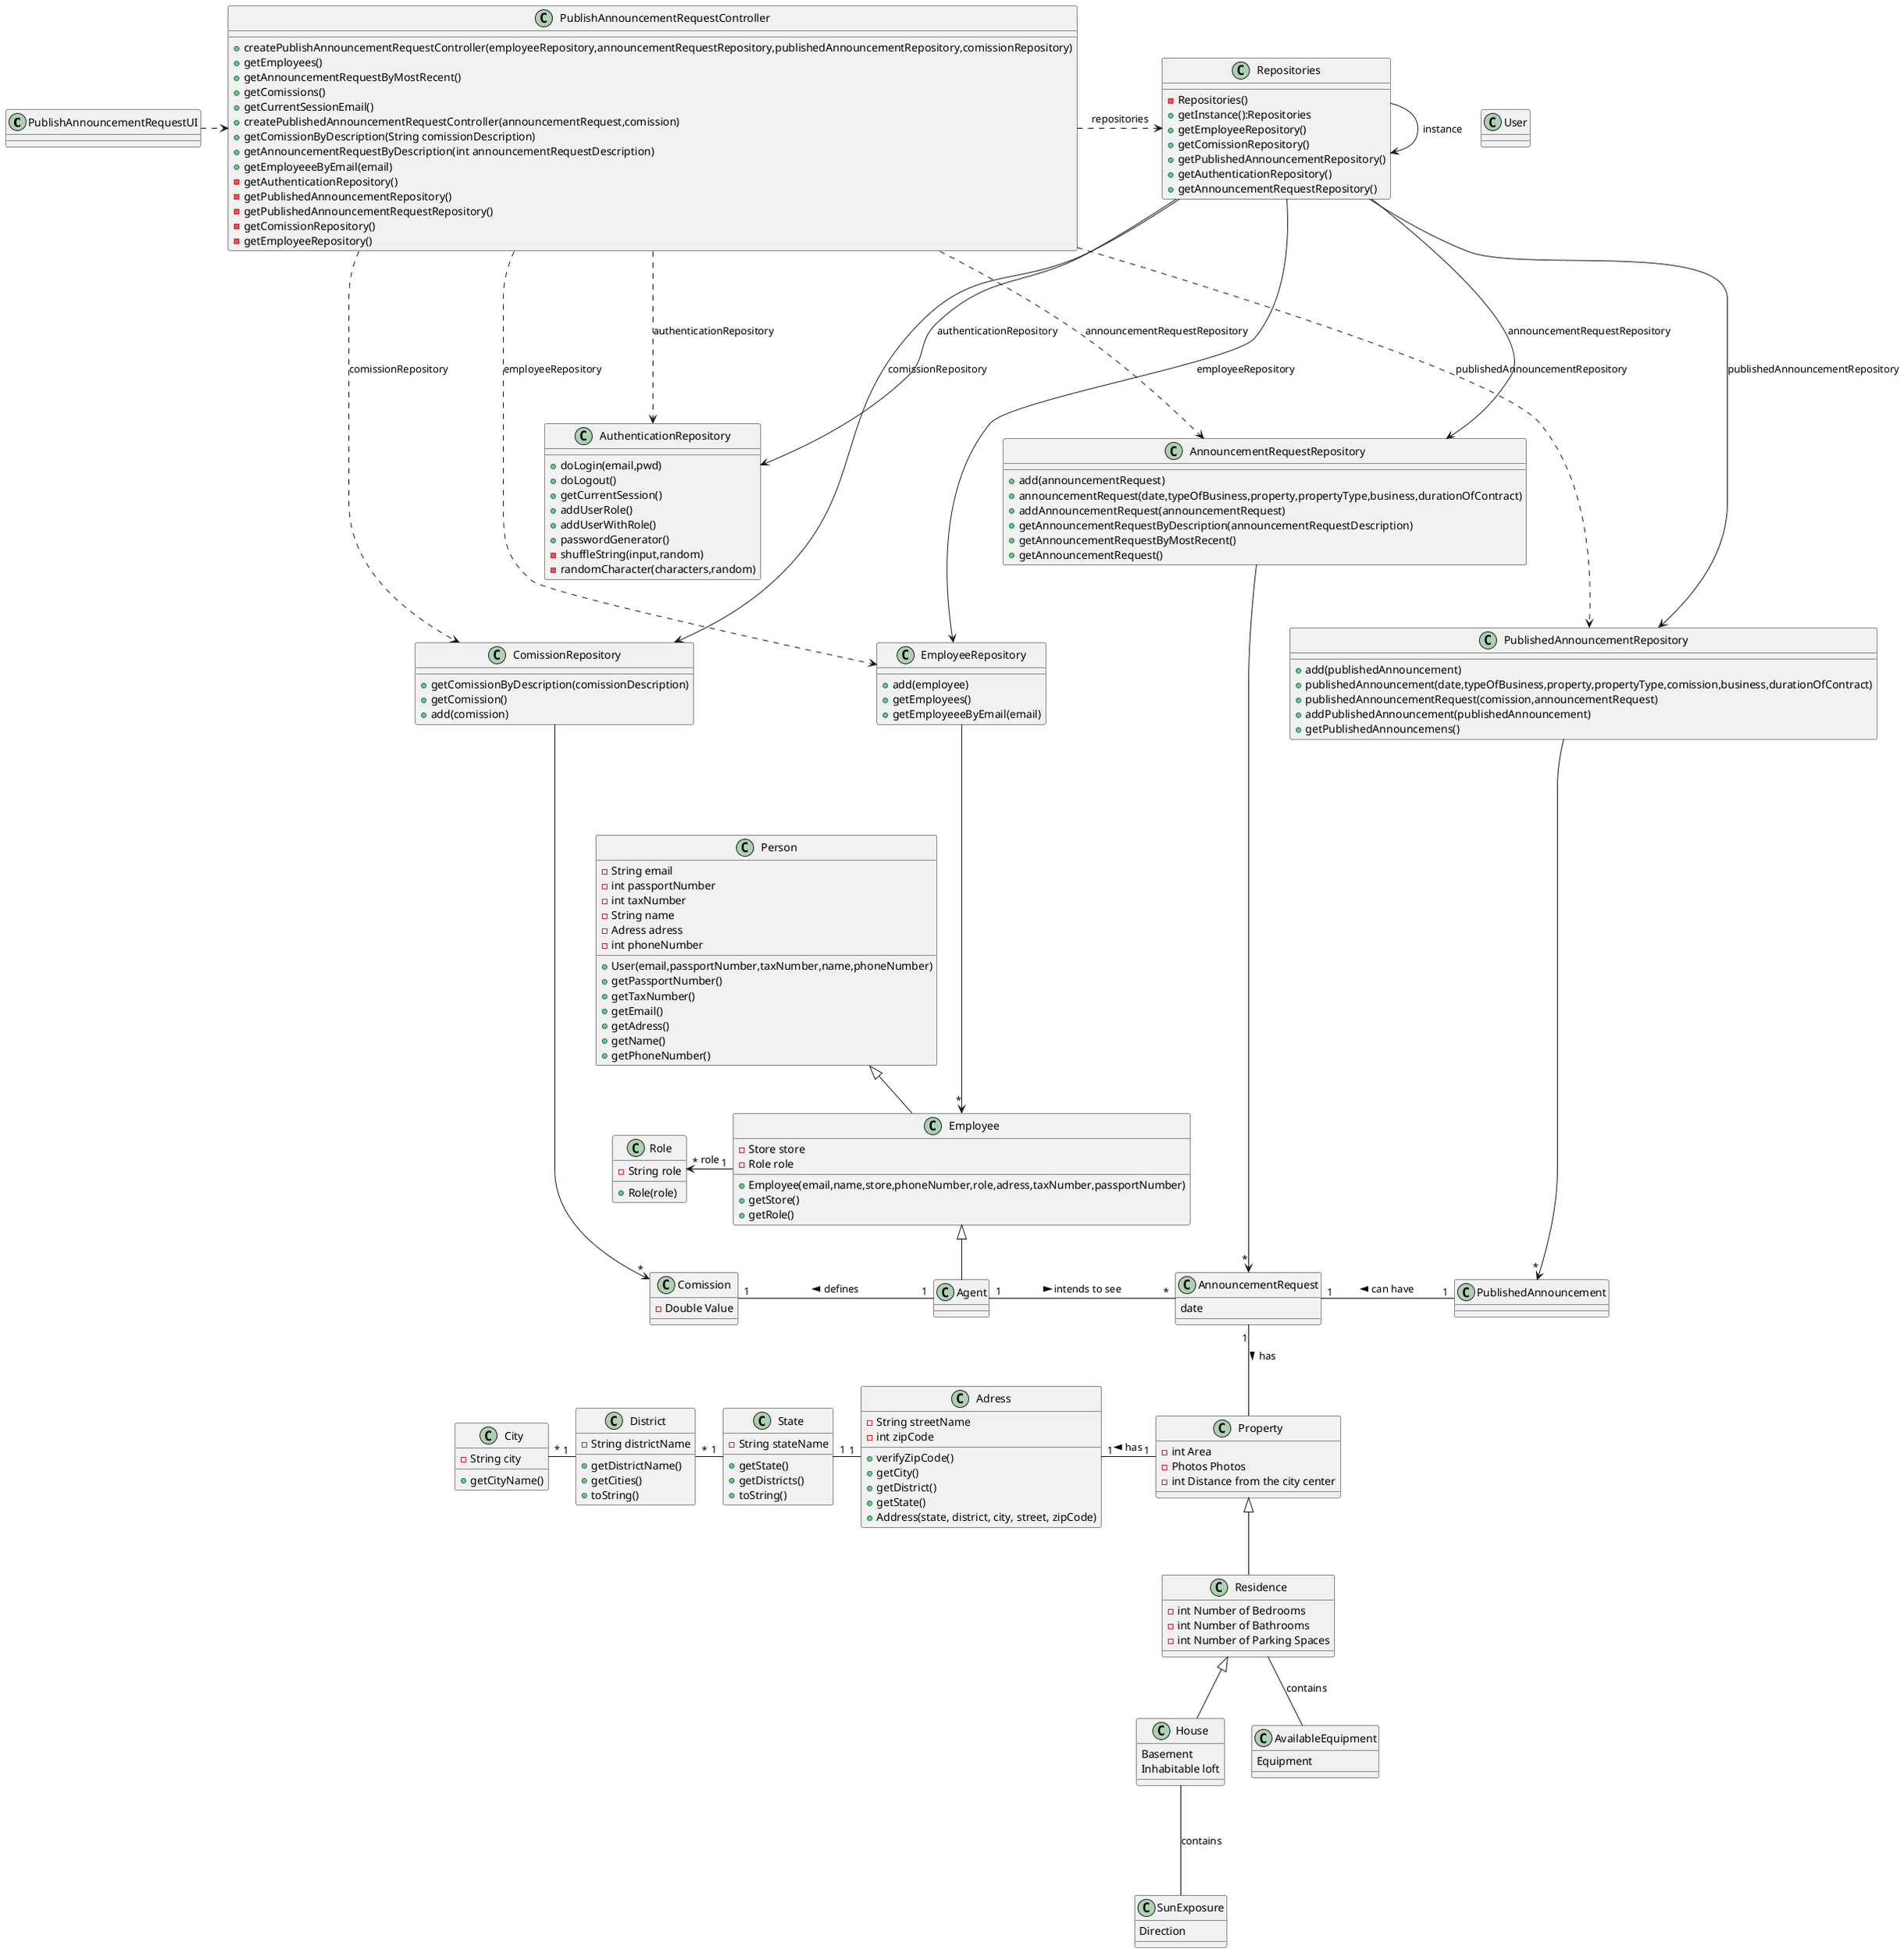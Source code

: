 @startuml

class PublishAnnouncementRequestUI

class Adress

class PublishAnnouncementRequestController

class Person

class Repositories

class Employee

class Role

class AuthenticationRepository

class User

class EmployeeRepository

class Agent

class State

class City

class District

class Person{
- String email
- int passportNumber
- int taxNumber
- String name
- Adress adress
- int phoneNumber

+User(email,passportNumber,taxNumber,name,phoneNumber)
+getPassportNumber()
+getTaxNumber()
+getEmail()
+getAdress()
+getName()
+getPhoneNumber()

}

class EmployeeRepository{
+add(employee)
+getEmployees()
+getEmployeeeByEmail(email)
}

class AuthenticationRepository{
+doLogin(email,pwd)
+doLogout()
+getCurrentSession()
+addUserRole()
+addUserWithRole()
+passwordGenerator()
-shuffleString(input,random)
-randomCharacter(characters,random)
}

class ComissionRepository{
+getComissionByDescription(comissionDescription)
+getComission()
+add(comission)

}

class PublishedAnnouncementRepository{
+add(publishedAnnouncement)
+publishedAnnouncement(date,typeOfBusiness,property,propertyType,comission,business,durationOfContract)
+publishedAnnouncementRequest(comission,announcementRequest)
+addPublishedAnnouncement(publishedAnnouncement)
+getPublishedAnnouncemens()
}


class State{
 - String stateName

    +getState()
    +getDistricts()
    +toString()

}

class Comission {
    -Double Value
}


class District{
- String districtName


    +getDistrictName()
    +getCities()
    +toString()
}

class City{
- String city

    +getCityName()
}


class Property {
    - int Area
    -Photos Photos
    - int Distance from the city center
}

class Adress{
 -String streetName
    -int zipCode

    +verifyZipCode()
    +getCity()
    +getDistrict()
    +getState()
    +Address(state, district, city, street, zipCode)
}

class Role{
-String role
+Role(role)
}

class Agent{
}

class Employee{
-Store store
-Role role
+Employee(email,name,store,phoneNumber,role,adress,taxNumber,passportNumber)
+getStore()
+getRole()
}


class Residence {
    -int Number of Bedrooms
    -int Number of Bathrooms
    -int Number of Parking Spaces
}

class House {
    Basement
    Inhabitable loft
}

class SunExposure {
    Direction
}

class AvailableEquipment {
    Equipment
}

class AnnouncementRequest{
date
}


class PublishAnnouncementRequestUI{
}

class AnnouncementRequestRepository{
+add(announcementRequest)
+announcementRequest(date,typeOfBusiness,property,propertyType,business,durationOfContract)
+addAnnouncementRequest(announcementRequest)
+getAnnouncementRequestByDescription(announcementRequestDescription)
+getAnnouncementRequestByMostRecent()
+getAnnouncementRequest()
}



class PublishAnnouncementRequestController{
+createPublishAnnouncementRequestController(employeeRepository,announcementRequestRepository,publishedAnnouncementRepository,comissionRepository)
+getEmployees()
+getAnnouncementRequestByMostRecent()
+getComissions()
+getCurrentSessionEmail()
+createPublishedAnnouncementRequestController(announcementRequest,comission)
+getComissionByDescription(String comissionDescription)
+getAnnouncementRequestByDescription(int announcementRequestDescription)
+getEmployeeeByEmail(email)
-getAuthenticationRepository()
-getPublishedAnnouncementRepository()
-getPublishedAnnouncementRequestRepository()
-getComissionRepository()
-getEmployeeRepository()

}

class Repositories{
-Repositories()
+getInstance():Repositories
+getEmployeeRepository()
+getComissionRepository()
+getPublishedAnnouncementRepository()
+getAuthenticationRepository()
+getAnnouncementRequestRepository()
}


PublishAnnouncementRequestUI .> PublishAnnouncementRequestController

PublishAnnouncementRequestController ..> AnnouncementRequestRepository: announcementRequestRepository

PublishAnnouncementRequestController ..> ComissionRepository: comissionRepository

PublishAnnouncementRequestController ...> EmployeeRepository : employeeRepository

PublishAnnouncementRequestController ...> AuthenticationRepository : authenticationRepository

PublishAnnouncementRequestController ...> PublishedAnnouncementRepository: publishedAnnouncementRepository

Repositories -> Repositories:instance

Repositories -----> PublishedAnnouncementRepository: publishedAnnouncementRepository

Repositories ----> AnnouncementRequestRepository: announcementRequestRepository

Repositories -----> ComissionRepository :comissionRepository

Repositories -----> EmployeeRepository: employeeRepository

Repositories ----> AuthenticationRepository: authenticationRepository

PublishAnnouncementRequestController .>  Repositories : repositories

ComissionRepository -----> "*" Comission

AnnouncementRequestRepository ------> "*" AnnouncementRequest

AnnouncementRequest "1" - "1" PublishedAnnouncement: can have <

Employee <|-- Agent

Employee "1" -left> "*" Role : role

Adress "1" -left- "1" State

State "1" -left- "*" District

District "1" -left- "*" City
Person <|-- Employee

EmployeeRepository ----> "*" Employee

Agent "1" -left "1" Comission: defines >

Agent "1" - "*" AnnouncementRequest:intends to see >

Adress "1" -right-- "1" Property: has <



AnnouncementRequest "1" -- Property: has >
Property <|-- Residence
Residence <|-- House

Residence -- AvailableEquipment : contains
House --- SunExposure:contains

PublishedAnnouncementRepository --> "*" PublishedAnnouncement



@enduml